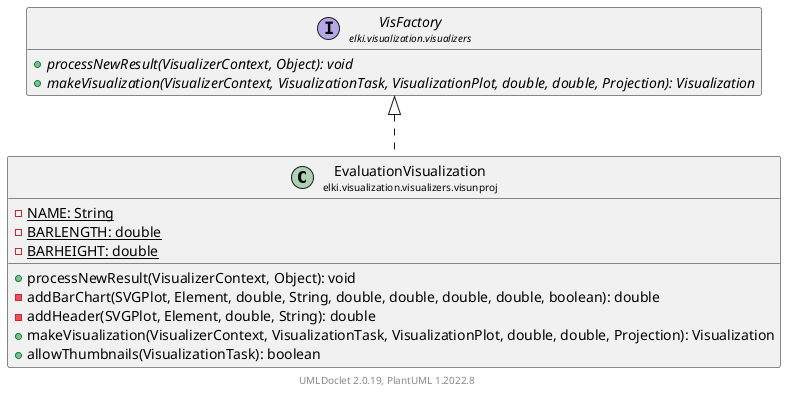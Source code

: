 @startuml
    remove .*\.(Instance|Par|Parameterizer|Factory)$
    set namespaceSeparator none
    hide empty fields
    hide empty methods

    class "<size:14>EvaluationVisualization\n<size:10>elki.visualization.visualizers.visunproj" as elki.visualization.visualizers.visunproj.EvaluationVisualization [[EvaluationVisualization.html]] {
        {static} -NAME: String
        {static} -BARLENGTH: double
        {static} -BARHEIGHT: double
        +processNewResult(VisualizerContext, Object): void
        -addBarChart(SVGPlot, Element, double, String, double, double, double, double, boolean): double
        -addHeader(SVGPlot, Element, double, String): double
        +makeVisualization(VisualizerContext, VisualizationTask, VisualizationPlot, double, double, Projection): Visualization
        +allowThumbnails(VisualizationTask): boolean
    }

    interface "<size:14>VisFactory\n<size:10>elki.visualization.visualizers" as elki.visualization.visualizers.VisFactory [[../VisFactory.html]] {
        {abstract} +processNewResult(VisualizerContext, Object): void
        {abstract} +makeVisualization(VisualizerContext, VisualizationTask, VisualizationPlot, double, double, Projection): Visualization
    }

    elki.visualization.visualizers.VisFactory <|.. elki.visualization.visualizers.visunproj.EvaluationVisualization

    center footer UMLDoclet 2.0.19, PlantUML 1.2022.8
@enduml
